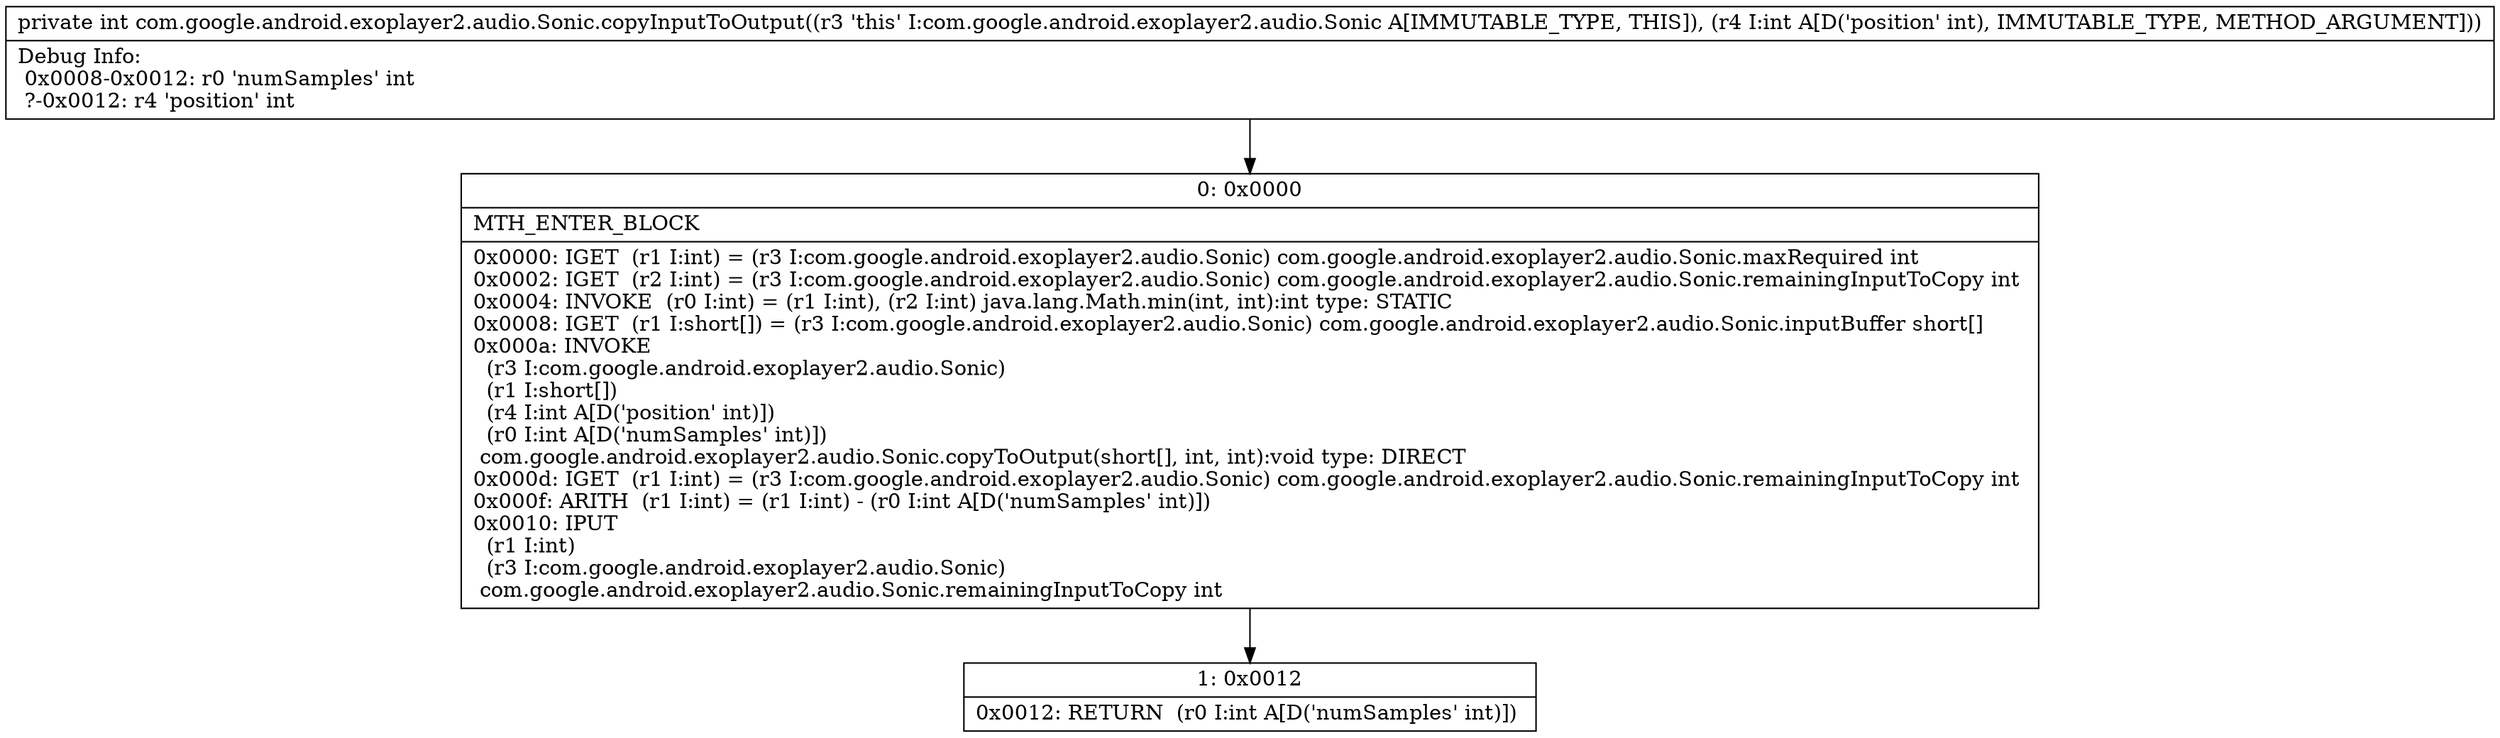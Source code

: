 digraph "CFG forcom.google.android.exoplayer2.audio.Sonic.copyInputToOutput(I)I" {
Node_0 [shape=record,label="{0\:\ 0x0000|MTH_ENTER_BLOCK\l|0x0000: IGET  (r1 I:int) = (r3 I:com.google.android.exoplayer2.audio.Sonic) com.google.android.exoplayer2.audio.Sonic.maxRequired int \l0x0002: IGET  (r2 I:int) = (r3 I:com.google.android.exoplayer2.audio.Sonic) com.google.android.exoplayer2.audio.Sonic.remainingInputToCopy int \l0x0004: INVOKE  (r0 I:int) = (r1 I:int), (r2 I:int) java.lang.Math.min(int, int):int type: STATIC \l0x0008: IGET  (r1 I:short[]) = (r3 I:com.google.android.exoplayer2.audio.Sonic) com.google.android.exoplayer2.audio.Sonic.inputBuffer short[] \l0x000a: INVOKE  \l  (r3 I:com.google.android.exoplayer2.audio.Sonic)\l  (r1 I:short[])\l  (r4 I:int A[D('position' int)])\l  (r0 I:int A[D('numSamples' int)])\l com.google.android.exoplayer2.audio.Sonic.copyToOutput(short[], int, int):void type: DIRECT \l0x000d: IGET  (r1 I:int) = (r3 I:com.google.android.exoplayer2.audio.Sonic) com.google.android.exoplayer2.audio.Sonic.remainingInputToCopy int \l0x000f: ARITH  (r1 I:int) = (r1 I:int) \- (r0 I:int A[D('numSamples' int)]) \l0x0010: IPUT  \l  (r1 I:int)\l  (r3 I:com.google.android.exoplayer2.audio.Sonic)\l com.google.android.exoplayer2.audio.Sonic.remainingInputToCopy int \l}"];
Node_1 [shape=record,label="{1\:\ 0x0012|0x0012: RETURN  (r0 I:int A[D('numSamples' int)]) \l}"];
MethodNode[shape=record,label="{private int com.google.android.exoplayer2.audio.Sonic.copyInputToOutput((r3 'this' I:com.google.android.exoplayer2.audio.Sonic A[IMMUTABLE_TYPE, THIS]), (r4 I:int A[D('position' int), IMMUTABLE_TYPE, METHOD_ARGUMENT]))  | Debug Info:\l  0x0008\-0x0012: r0 'numSamples' int\l  ?\-0x0012: r4 'position' int\l}"];
MethodNode -> Node_0;
Node_0 -> Node_1;
}

